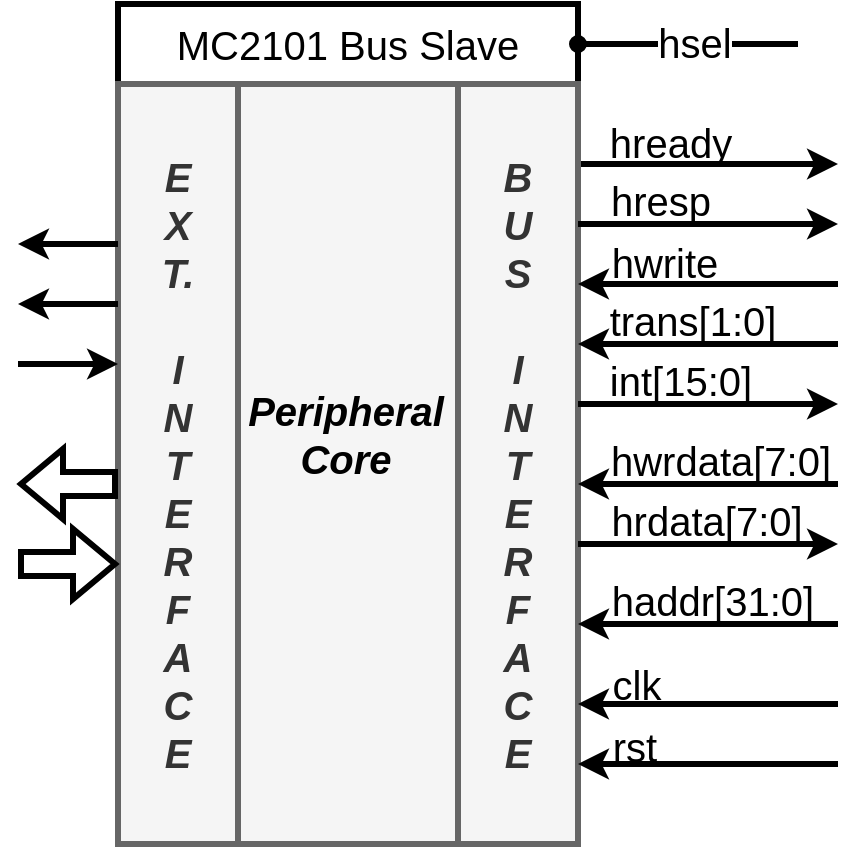 <mxfile version="20.4.0" type="device"><diagram name="Page-1" id="099fd60b-425b-db50-ffb0-6b813814b670"><mxGraphModel dx="786" dy="545" grid="1" gridSize="10" guides="1" tooltips="1" connect="1" arrows="1" fold="1" page="1" pageScale="1" pageWidth="850" pageHeight="1100" background="none" math="0" shadow="0"><root><mxCell id="0"/><mxCell id="1" parent="0"/><mxCell id="G6hY-SIGRNs9oXwlZSw1-86" value="" style="rounded=0;whiteSpace=wrap;html=1;fontSize=13;strokeWidth=3;" parent="1" vertex="1"><mxGeometry x="280" y="120" width="230" height="420" as="geometry"/></mxCell><mxCell id="G6hY-SIGRNs9oXwlZSw1-87" value="" style="endArrow=classic;html=1;rounded=1;shadow=0;labelBackgroundColor=#FFF2CC;sketch=0;strokeWidth=3;fontSize=13;startSize=6;jumpSize=5;" parent="1" edge="1"><mxGeometry width="50" height="50" relative="1" as="geometry"><mxPoint x="510" y="200" as="sourcePoint"/><mxPoint x="640" y="200" as="targetPoint"/></mxGeometry></mxCell><mxCell id="G6hY-SIGRNs9oXwlZSw1-102" value="&lt;font style=&quot;font-size: 20px;&quot;&gt;hready&lt;/font&gt;" style="edgeLabel;html=1;align=center;verticalAlign=middle;resizable=0;points=[];fontSize=20;labelBackgroundColor=none;" parent="G6hY-SIGRNs9oXwlZSw1-87" vertex="1" connectable="0"><mxGeometry x="-0.124" y="1" relative="1" as="geometry"><mxPoint x="-11" y="-10" as="offset"/></mxGeometry></mxCell><mxCell id="pZ97jp5W4YAHnzl__pTZ-1" value="&lt;font style=&quot;font-size: 20px;&quot;&gt;MC2101 Bus Slave&lt;/font&gt;" style="rounded=0;whiteSpace=wrap;html=1;strokeWidth=3;fontSize=20;" parent="1" vertex="1"><mxGeometry x="280" y="120" width="230" height="40" as="geometry"/></mxCell><mxCell id="pZ97jp5W4YAHnzl__pTZ-2" value="" style="rounded=0;whiteSpace=wrap;html=1;fontSize=15;fillColor=#f5f5f5;fontColor=#333333;strokeColor=#666666;strokeWidth=3;" parent="1" vertex="1"><mxGeometry x="340" y="160" width="110" height="380" as="geometry"/></mxCell><mxCell id="pZ97jp5W4YAHnzl__pTZ-4" value="&lt;b style=&quot;font-size: 20px;&quot;&gt;&lt;i style=&quot;font-size: 20px;&quot;&gt;Peripheral&lt;br style=&quot;font-size: 20px;&quot;&gt;Core&lt;br style=&quot;font-size: 20px;&quot;&gt;&lt;/i&gt;&lt;/b&gt;" style="text;html=1;strokeColor=none;fillColor=none;align=center;verticalAlign=middle;whiteSpace=wrap;rounded=0;strokeWidth=3;fontSize=20;rotation=0;" parent="1" vertex="1"><mxGeometry x="364" y="320" width="60" height="30" as="geometry"/></mxCell><mxCell id="pZ97jp5W4YAHnzl__pTZ-5" value="&lt;b style=&quot;font-size: 20px;&quot;&gt;&lt;i style=&quot;font-size: 20px;&quot;&gt;B&lt;br style=&quot;font-size: 20px;&quot;&gt;U&lt;br style=&quot;font-size: 20px;&quot;&gt;S&lt;br style=&quot;font-size: 20px;&quot;&gt;&lt;br style=&quot;font-size: 20px;&quot;&gt;I&lt;br style=&quot;font-size: 20px;&quot;&gt;N&lt;br style=&quot;font-size: 20px;&quot;&gt;T&lt;br style=&quot;font-size: 20px;&quot;&gt;E&lt;br style=&quot;font-size: 20px;&quot;&gt;R&lt;br style=&quot;font-size: 20px;&quot;&gt;F&lt;br style=&quot;font-size: 20px;&quot;&gt;A&lt;br style=&quot;font-size: 20px;&quot;&gt;C&lt;br style=&quot;font-size: 20px;&quot;&gt;E&lt;/i&gt;&lt;/b&gt;" style="text;html=1;align=center;verticalAlign=middle;whiteSpace=wrap;rounded=0;strokeWidth=3;fontSize=20;fillColor=#f5f5f5;fontColor=#333333;strokeColor=#666666;" parent="1" vertex="1"><mxGeometry x="450" y="160" width="60" height="380" as="geometry"/></mxCell><mxCell id="pZ97jp5W4YAHnzl__pTZ-6" value="" style="endArrow=classic;html=1;rounded=1;shadow=0;labelBackgroundColor=#FFF2CC;sketch=0;strokeWidth=3;fontSize=13;startSize=6;jumpSize=5;" parent="1" edge="1"><mxGeometry width="50" height="50" relative="1" as="geometry"><mxPoint x="510" y="230" as="sourcePoint"/><mxPoint x="640" y="230" as="targetPoint"/></mxGeometry></mxCell><mxCell id="pZ97jp5W4YAHnzl__pTZ-7" value="&lt;font style=&quot;font-size: 20px;&quot;&gt;hresp&lt;/font&gt;" style="edgeLabel;html=1;align=center;verticalAlign=middle;resizable=0;points=[];fontSize=20;labelBackgroundColor=none;" parent="pZ97jp5W4YAHnzl__pTZ-6" vertex="1" connectable="0"><mxGeometry x="-0.124" y="1" relative="1" as="geometry"><mxPoint x="-16" y="-11" as="offset"/></mxGeometry></mxCell><mxCell id="pZ97jp5W4YAHnzl__pTZ-8" value="" style="endArrow=classic;html=1;rounded=1;shadow=0;labelBackgroundColor=#FFF2CC;sketch=0;strokeWidth=3;fontSize=13;startSize=6;jumpSize=5;" parent="1" edge="1"><mxGeometry width="50" height="50" relative="1" as="geometry"><mxPoint x="640" y="260" as="sourcePoint"/><mxPoint x="510" y="260" as="targetPoint"/></mxGeometry></mxCell><mxCell id="pZ97jp5W4YAHnzl__pTZ-9" value="&lt;font style=&quot;font-size: 20px;&quot;&gt;hwrite&lt;/font&gt;" style="edgeLabel;html=1;align=center;verticalAlign=middle;resizable=0;points=[];fontSize=20;labelBackgroundColor=none;" parent="pZ97jp5W4YAHnzl__pTZ-8" vertex="1" connectable="0"><mxGeometry x="-0.124" y="1" relative="1" as="geometry"><mxPoint x="-30" y="-12" as="offset"/></mxGeometry></mxCell><mxCell id="pZ97jp5W4YAHnzl__pTZ-10" value="" style="endArrow=classic;html=1;rounded=1;shadow=0;labelBackgroundColor=#FFF2CC;sketch=0;strokeWidth=3;fontSize=13;startSize=6;jumpSize=5;" parent="1" edge="1"><mxGeometry width="50" height="50" relative="1" as="geometry"><mxPoint x="640" y="290" as="sourcePoint"/><mxPoint x="510" y="290" as="targetPoint"/></mxGeometry></mxCell><mxCell id="pZ97jp5W4YAHnzl__pTZ-11" value="&lt;font style=&quot;font-size: 20px;&quot;&gt;trans[1:0]&lt;/font&gt;" style="edgeLabel;html=1;align=center;verticalAlign=middle;resizable=0;points=[];fontSize=20;labelBackgroundColor=none;" parent="pZ97jp5W4YAHnzl__pTZ-10" vertex="1" connectable="0"><mxGeometry x="-0.124" y="1" relative="1" as="geometry"><mxPoint x="-16" y="-13" as="offset"/></mxGeometry></mxCell><mxCell id="pZ97jp5W4YAHnzl__pTZ-12" value="" style="endArrow=classic;html=1;rounded=1;shadow=0;labelBackgroundColor=#FFF2CC;sketch=0;strokeWidth=3;fontSize=13;startSize=6;jumpSize=5;" parent="1" edge="1"><mxGeometry width="50" height="50" relative="1" as="geometry"><mxPoint x="640" y="360" as="sourcePoint"/><mxPoint x="510" y="360" as="targetPoint"/></mxGeometry></mxCell><mxCell id="pZ97jp5W4YAHnzl__pTZ-13" value="&lt;font style=&quot;font-size: 20px;&quot;&gt;hwrdata[7:0]&lt;/font&gt;" style="edgeLabel;html=1;align=center;verticalAlign=middle;resizable=0;points=[];fontSize=20;labelBackgroundColor=none;" parent="pZ97jp5W4YAHnzl__pTZ-12" vertex="1" connectable="0"><mxGeometry x="-0.124" y="1" relative="1" as="geometry"><mxPoint x="-2" y="-13" as="offset"/></mxGeometry></mxCell><mxCell id="pZ97jp5W4YAHnzl__pTZ-14" value="" style="endArrow=classic;html=1;rounded=1;shadow=0;labelBackgroundColor=#FFF2CC;sketch=0;strokeWidth=3;fontSize=13;startSize=6;jumpSize=5;" parent="1" edge="1"><mxGeometry width="50" height="50" relative="1" as="geometry"><mxPoint x="510" y="390" as="sourcePoint"/><mxPoint x="640" y="390" as="targetPoint"/></mxGeometry></mxCell><mxCell id="pZ97jp5W4YAHnzl__pTZ-15" value="&lt;font style=&quot;font-size: 20px;&quot;&gt;hrdata[7:0]&lt;/font&gt;" style="edgeLabel;html=1;align=center;verticalAlign=middle;resizable=0;points=[];fontSize=20;labelBackgroundColor=none;" parent="pZ97jp5W4YAHnzl__pTZ-14" vertex="1" connectable="0"><mxGeometry x="-0.124" y="1" relative="1" as="geometry"><mxPoint x="7" y="-11" as="offset"/></mxGeometry></mxCell><mxCell id="pZ97jp5W4YAHnzl__pTZ-16" value="" style="endArrow=classic;html=1;rounded=1;shadow=0;labelBackgroundColor=#FFF2CC;sketch=0;strokeWidth=3;fontSize=13;startSize=6;jumpSize=5;" parent="1" edge="1"><mxGeometry width="50" height="50" relative="1" as="geometry"><mxPoint x="640" y="430" as="sourcePoint"/><mxPoint x="510" y="430" as="targetPoint"/></mxGeometry></mxCell><mxCell id="pZ97jp5W4YAHnzl__pTZ-17" value="&lt;font style=&quot;font-size: 20px;&quot;&gt;haddr[31:0]&lt;/font&gt;" style="edgeLabel;html=1;align=center;verticalAlign=middle;resizable=0;points=[];fontSize=20;labelBackgroundColor=none;" parent="pZ97jp5W4YAHnzl__pTZ-16" vertex="1" connectable="0"><mxGeometry x="-0.124" y="1" relative="1" as="geometry"><mxPoint x="-6" y="-13" as="offset"/></mxGeometry></mxCell><mxCell id="pZ97jp5W4YAHnzl__pTZ-18" value="" style="endArrow=classic;html=1;rounded=1;shadow=0;labelBackgroundColor=#FFF2CC;sketch=0;strokeWidth=3;fontSize=13;startSize=6;jumpSize=5;" parent="1" edge="1"><mxGeometry width="50" height="50" relative="1" as="geometry"><mxPoint x="510" y="320" as="sourcePoint"/><mxPoint x="640" y="320" as="targetPoint"/></mxGeometry></mxCell><mxCell id="pZ97jp5W4YAHnzl__pTZ-19" value="&lt;font style=&quot;font-size: 20px;&quot;&gt;int[15:0]&lt;/font&gt;" style="edgeLabel;html=1;align=center;verticalAlign=middle;resizable=0;points=[];fontSize=20;labelBackgroundColor=none;" parent="pZ97jp5W4YAHnzl__pTZ-18" vertex="1" connectable="0"><mxGeometry x="-0.124" y="1" relative="1" as="geometry"><mxPoint x="-6" y="-11" as="offset"/></mxGeometry></mxCell><mxCell id="pZ97jp5W4YAHnzl__pTZ-23" value="" style="endArrow=classic;html=1;rounded=1;shadow=0;labelBackgroundColor=#FFF2CC;sketch=0;strokeWidth=3;fontSize=13;startSize=6;jumpSize=5;" parent="1" edge="1"><mxGeometry width="50" height="50" relative="1" as="geometry"><mxPoint x="640" y="470" as="sourcePoint"/><mxPoint x="510" y="470" as="targetPoint"/></mxGeometry></mxCell><mxCell id="pZ97jp5W4YAHnzl__pTZ-24" value="&lt;font style=&quot;font-size: 20px;&quot;&gt;clk&lt;/font&gt;" style="edgeLabel;html=1;align=center;verticalAlign=middle;resizable=0;points=[];fontSize=20;labelBackgroundColor=none;" parent="pZ97jp5W4YAHnzl__pTZ-23" vertex="1" connectable="0"><mxGeometry x="-0.124" y="1" relative="1" as="geometry"><mxPoint x="-44" y="-11" as="offset"/></mxGeometry></mxCell><mxCell id="pZ97jp5W4YAHnzl__pTZ-25" value="" style="endArrow=classic;html=1;rounded=1;shadow=0;labelBackgroundColor=#FFF2CC;sketch=0;strokeWidth=3;fontSize=13;startSize=6;jumpSize=5;" parent="1" edge="1"><mxGeometry width="50" height="50" relative="1" as="geometry"><mxPoint x="640" y="500" as="sourcePoint"/><mxPoint x="510" y="500" as="targetPoint"/></mxGeometry></mxCell><mxCell id="pZ97jp5W4YAHnzl__pTZ-26" value="&lt;font style=&quot;font-size: 20px;&quot;&gt;rst&lt;/font&gt;" style="edgeLabel;html=1;align=center;verticalAlign=middle;resizable=0;points=[];fontSize=20;labelBackgroundColor=none;" parent="pZ97jp5W4YAHnzl__pTZ-25" vertex="1" connectable="0"><mxGeometry x="-0.124" y="1" relative="1" as="geometry"><mxPoint x="-45" y="-10" as="offset"/></mxGeometry></mxCell><mxCell id="pZ97jp5W4YAHnzl__pTZ-63" value="&lt;b style=&quot;font-size: 16px;&quot;&gt;&lt;i style=&quot;font-size: 20px;&quot;&gt;E&lt;br style=&quot;font-size: 16px;&quot;&gt;X&lt;br style=&quot;font-size: 16px;&quot;&gt;T.&lt;br style=&quot;font-size: 16px;&quot;&gt;&lt;br style=&quot;font-size: 16px;&quot;&gt;I&lt;br style=&quot;font-size: 16px;&quot;&gt;N&lt;br style=&quot;font-size: 16px;&quot;&gt;T&lt;br style=&quot;font-size: 16px;&quot;&gt;E&lt;br style=&quot;font-size: 16px;&quot;&gt;R&lt;br style=&quot;font-size: 16px;&quot;&gt;F&lt;br style=&quot;font-size: 16px;&quot;&gt;A&lt;br style=&quot;font-size: 16px;&quot;&gt;C&lt;br style=&quot;font-size: 16px;&quot;&gt;E&lt;/i&gt;&lt;/b&gt;" style="text;html=1;align=center;verticalAlign=middle;whiteSpace=wrap;rounded=0;strokeWidth=3;fontSize=16;fillColor=#f5f5f5;fontColor=#333333;strokeColor=#666666;" parent="1" vertex="1"><mxGeometry x="280" y="160" width="60" height="380" as="geometry"/></mxCell><mxCell id="pZ97jp5W4YAHnzl__pTZ-65" value="" style="endArrow=classic;html=1;rounded=1;shadow=0;labelBackgroundColor=#FFF2CC;sketch=0;strokeWidth=3;fontSize=13;startSize=6;jumpSize=5;" parent="1" edge="1"><mxGeometry width="50" height="50" relative="1" as="geometry"><mxPoint x="280" y="240" as="sourcePoint"/><mxPoint x="230" y="240" as="targetPoint"/></mxGeometry></mxCell><mxCell id="pZ97jp5W4YAHnzl__pTZ-68" value="" style="endArrow=classic;html=1;rounded=1;shadow=0;labelBackgroundColor=#FFF2CC;sketch=0;strokeWidth=3;fontSize=13;startSize=6;jumpSize=5;" parent="1" edge="1"><mxGeometry width="50" height="50" relative="1" as="geometry"><mxPoint x="280" y="270" as="sourcePoint"/><mxPoint x="230" y="270" as="targetPoint"/></mxGeometry></mxCell><mxCell id="pZ97jp5W4YAHnzl__pTZ-70" value="" style="endArrow=classic;html=1;rounded=1;shadow=0;labelBackgroundColor=#FFF2CC;sketch=0;strokeWidth=3;fontSize=13;startSize=6;jumpSize=5;" parent="1" edge="1"><mxGeometry width="50" height="50" relative="1" as="geometry"><mxPoint x="230" y="300" as="sourcePoint"/><mxPoint x="280" y="300" as="targetPoint"/></mxGeometry></mxCell><mxCell id="pZ97jp5W4YAHnzl__pTZ-73" value="" style="shape=flexArrow;endArrow=classic;html=1;rounded=0;strokeWidth=3;fontSize=15;" parent="1" edge="1"><mxGeometry width="50" height="50" relative="1" as="geometry"><mxPoint x="280" y="360" as="sourcePoint"/><mxPoint x="230" y="360" as="targetPoint"/></mxGeometry></mxCell><mxCell id="pZ97jp5W4YAHnzl__pTZ-74" value="" style="shape=flexArrow;endArrow=classic;html=1;rounded=0;strokeWidth=3;fontSize=15;" parent="1" edge="1"><mxGeometry width="50" height="50" relative="1" as="geometry"><mxPoint x="230" y="400" as="sourcePoint"/><mxPoint x="280" y="400" as="targetPoint"/></mxGeometry></mxCell><mxCell id="pZ97jp5W4YAHnzl__pTZ-75" value="" style="endArrow=oval;html=1;rounded=0;strokeWidth=3;fontSize=15;entryX=1;entryY=0.5;entryDx=0;entryDy=0;endFill=1;" parent="1" target="pZ97jp5W4YAHnzl__pTZ-1" edge="1"><mxGeometry width="50" height="50" relative="1" as="geometry"><mxPoint x="620" y="140" as="sourcePoint"/><mxPoint x="610" y="90" as="targetPoint"/></mxGeometry></mxCell><mxCell id="pZ97jp5W4YAHnzl__pTZ-76" value="hsel" style="edgeLabel;html=1;align=center;verticalAlign=middle;resizable=0;points=[];fontSize=20;" parent="pZ97jp5W4YAHnzl__pTZ-75" vertex="1" connectable="0"><mxGeometry x="-0.054" y="-1" relative="1" as="geometry"><mxPoint as="offset"/></mxGeometry></mxCell></root></mxGraphModel></diagram></mxfile>